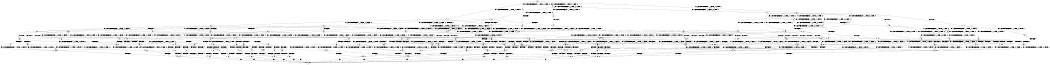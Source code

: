 digraph BCG {
size = "7, 10.5";
center = TRUE;
node [shape = circle];
0 [peripheries = 2];
0 -> 1 [label = "EX !0 !ATOMIC_EXCH_BRANCH (1, +1, TRUE, +0, 2, TRUE) !:0:"];
0 -> 2 [label = "EX !1 !ATOMIC_EXCH_BRANCH (1, +0, TRUE, +0, 1, TRUE) !:0:"];
0 -> 3 [label = "EX !2 !ATOMIC_EXCH_BRANCH (1, +0, FALSE, +0, 3, TRUE) !:0:"];
0 -> 4 [label = "EX !0 !ATOMIC_EXCH_BRANCH (1, +1, TRUE, +0, 2, TRUE) !:0:"];
1 -> 5 [label = "TERMINATE !0"];
2 -> 6 [label = "EX !0 !ATOMIC_EXCH_BRANCH (1, +1, TRUE, +0, 2, TRUE) !:0:"];
2 -> 7 [label = "EX !2 !ATOMIC_EXCH_BRANCH (1, +0, FALSE, +0, 3, TRUE) !:0:"];
2 -> 8 [label = "EX !0 !ATOMIC_EXCH_BRANCH (1, +1, TRUE, +0, 2, TRUE) !:0:"];
2 -> 2 [label = "EX !1 !ATOMIC_EXCH_BRANCH (1, +0, TRUE, +0, 1, TRUE) !:0:"];
3 -> 9 [label = "EX !0 !ATOMIC_EXCH_BRANCH (1, +1, TRUE, +0, 2, TRUE) !:0:"];
3 -> 10 [label = "TERMINATE !2"];
3 -> 11 [label = "EX !1 !ATOMIC_EXCH_BRANCH (1, +0, TRUE, +0, 1, TRUE) !:0:"];
3 -> 12 [label = "EX !0 !ATOMIC_EXCH_BRANCH (1, +1, TRUE, +0, 2, TRUE) !:0:"];
4 -> 5 [label = "TERMINATE !0"];
4 -> 13 [label = "TERMINATE !0"];
4 -> 14 [label = "EX !1 !ATOMIC_EXCH_BRANCH (1, +0, TRUE, +0, 1, FALSE) !:0:"];
4 -> 15 [label = "EX !2 !ATOMIC_EXCH_BRANCH (1, +0, FALSE, +0, 3, FALSE) !:0:"];
5 -> 16 [label = "EX !1 !ATOMIC_EXCH_BRANCH (1, +0, TRUE, +0, 1, FALSE) !:1:"];
6 -> 17 [label = "TERMINATE !0"];
7 -> 18 [label = "EX !0 !ATOMIC_EXCH_BRANCH (1, +1, TRUE, +0, 2, TRUE) !:0:"];
7 -> 19 [label = "TERMINATE !2"];
7 -> 20 [label = "EX !0 !ATOMIC_EXCH_BRANCH (1, +1, TRUE, +0, 2, TRUE) !:0:"];
7 -> 11 [label = "EX !1 !ATOMIC_EXCH_BRANCH (1, +0, TRUE, +0, 1, TRUE) !:0:"];
8 -> 17 [label = "TERMINATE !0"];
8 -> 21 [label = "TERMINATE !0"];
8 -> 22 [label = "EX !2 !ATOMIC_EXCH_BRANCH (1, +0, FALSE, +0, 3, FALSE) !:0:"];
8 -> 14 [label = "EX !1 !ATOMIC_EXCH_BRANCH (1, +0, TRUE, +0, 1, FALSE) !:0:"];
9 -> 23 [label = "TERMINATE !0"];
10 -> 24 [label = "EX !0 !ATOMIC_EXCH_BRANCH (1, +1, TRUE, +0, 2, TRUE) !:0:"];
10 -> 25 [label = "EX !1 !ATOMIC_EXCH_BRANCH (1, +0, TRUE, +0, 1, TRUE) !:0:"];
10 -> 26 [label = "EX !0 !ATOMIC_EXCH_BRANCH (1, +1, TRUE, +0, 2, TRUE) !:0:"];
11 -> 18 [label = "EX !0 !ATOMIC_EXCH_BRANCH (1, +1, TRUE, +0, 2, TRUE) !:0:"];
11 -> 19 [label = "TERMINATE !2"];
11 -> 20 [label = "EX !0 !ATOMIC_EXCH_BRANCH (1, +1, TRUE, +0, 2, TRUE) !:0:"];
11 -> 11 [label = "EX !1 !ATOMIC_EXCH_BRANCH (1, +0, TRUE, +0, 1, TRUE) !:0:"];
12 -> 23 [label = "TERMINATE !0"];
12 -> 27 [label = "TERMINATE !2"];
12 -> 28 [label = "TERMINATE !0"];
12 -> 29 [label = "EX !1 !ATOMIC_EXCH_BRANCH (1, +0, TRUE, +0, 1, FALSE) !:0:"];
13 -> 16 [label = "EX !1 !ATOMIC_EXCH_BRANCH (1, +0, TRUE, +0, 1, FALSE) !:1:"];
13 -> 30 [label = "EX !2 !ATOMIC_EXCH_BRANCH (1, +0, FALSE, +0, 3, FALSE) !:1:"];
13 -> 31 [label = "EX !1 !ATOMIC_EXCH_BRANCH (1, +0, TRUE, +0, 1, FALSE) !:1:"];
14 -> 32 [label = "TERMINATE !0"];
14 -> 33 [label = "TERMINATE !1"];
14 -> 34 [label = "TERMINATE !0"];
14 -> 35 [label = "EX !2 !ATOMIC_EXCH_BRANCH (1, +0, FALSE, +0, 3, TRUE) !:0:"];
15 -> 36 [label = "TERMINATE !0"];
15 -> 37 [label = "TERMINATE !0"];
15 -> 38 [label = "EX !1 !ATOMIC_EXCH_BRANCH (1, +0, TRUE, +0, 1, FALSE) !:0:"];
15 -> 39 [label = "EX !2 !ATOMIC_EXCH_BRANCH (1, +1, TRUE, +0, 3, FALSE) !:0:"];
16 -> 40 [label = "TERMINATE !1"];
17 -> 16 [label = "EX !1 !ATOMIC_EXCH_BRANCH (1, +0, TRUE, +0, 1, FALSE) !:1:"];
18 -> 41 [label = "TERMINATE !0"];
19 -> 42 [label = "EX !0 !ATOMIC_EXCH_BRANCH (1, +1, TRUE, +0, 2, TRUE) !:0:"];
19 -> 43 [label = "EX !0 !ATOMIC_EXCH_BRANCH (1, +1, TRUE, +0, 2, TRUE) !:0:"];
19 -> 25 [label = "EX !1 !ATOMIC_EXCH_BRANCH (1, +0, TRUE, +0, 1, TRUE) !:0:"];
20 -> 41 [label = "TERMINATE !0"];
20 -> 44 [label = "TERMINATE !2"];
20 -> 45 [label = "TERMINATE !0"];
20 -> 29 [label = "EX !1 !ATOMIC_EXCH_BRANCH (1, +0, TRUE, +0, 1, FALSE) !:0:"];
21 -> 16 [label = "EX !1 !ATOMIC_EXCH_BRANCH (1, +0, TRUE, +0, 1, FALSE) !:1:"];
21 -> 46 [label = "EX !2 !ATOMIC_EXCH_BRANCH (1, +0, FALSE, +0, 3, FALSE) !:1:"];
21 -> 31 [label = "EX !1 !ATOMIC_EXCH_BRANCH (1, +0, TRUE, +0, 1, FALSE) !:1:"];
22 -> 47 [label = "TERMINATE !0"];
22 -> 48 [label = "TERMINATE !0"];
22 -> 49 [label = "EX !2 !ATOMIC_EXCH_BRANCH (1, +1, TRUE, +0, 3, FALSE) !:0:"];
22 -> 38 [label = "EX !1 !ATOMIC_EXCH_BRANCH (1, +0, TRUE, +0, 1, FALSE) !:0:"];
23 -> 50 [label = "EX !1 !ATOMIC_EXCH_BRANCH (1, +0, TRUE, +0, 1, FALSE) !:1:"];
24 -> 51 [label = "TERMINATE !0"];
25 -> 42 [label = "EX !0 !ATOMIC_EXCH_BRANCH (1, +1, TRUE, +0, 2, TRUE) !:0:"];
25 -> 43 [label = "EX !0 !ATOMIC_EXCH_BRANCH (1, +1, TRUE, +0, 2, TRUE) !:0:"];
25 -> 25 [label = "EX !1 !ATOMIC_EXCH_BRANCH (1, +0, TRUE, +0, 1, TRUE) !:0:"];
26 -> 51 [label = "TERMINATE !0"];
26 -> 52 [label = "TERMINATE !0"];
26 -> 53 [label = "EX !1 !ATOMIC_EXCH_BRANCH (1, +0, TRUE, +0, 1, FALSE) !:0:"];
27 -> 51 [label = "TERMINATE !0"];
27 -> 52 [label = "TERMINATE !0"];
27 -> 53 [label = "EX !1 !ATOMIC_EXCH_BRANCH (1, +0, TRUE, +0, 1, FALSE) !:0:"];
28 -> 50 [label = "EX !1 !ATOMIC_EXCH_BRANCH (1, +0, TRUE, +0, 1, FALSE) !:1:"];
28 -> 54 [label = "TERMINATE !2"];
28 -> 55 [label = "EX !1 !ATOMIC_EXCH_BRANCH (1, +0, TRUE, +0, 1, FALSE) !:1:"];
29 -> 56 [label = "TERMINATE !0"];
29 -> 57 [label = "TERMINATE !1"];
29 -> 58 [label = "TERMINATE !2"];
29 -> 59 [label = "TERMINATE !0"];
30 -> 60 [label = "EX !1 !ATOMIC_EXCH_BRANCH (1, +0, TRUE, +0, 1, FALSE) !:1:"];
30 -> 61 [label = "EX !1 !ATOMIC_EXCH_BRANCH (1, +0, TRUE, +0, 1, FALSE) !:1:"];
30 -> 62 [label = "EX !2 !ATOMIC_EXCH_BRANCH (1, +1, TRUE, +0, 3, FALSE) !:1:"];
31 -> 40 [label = "TERMINATE !1"];
31 -> 63 [label = "TERMINATE !1"];
31 -> 64 [label = "EX !2 !ATOMIC_EXCH_BRANCH (1, +0, FALSE, +0, 3, TRUE) !:1:"];
32 -> 40 [label = "TERMINATE !1"];
33 -> 65 [label = "TERMINATE !0"];
33 -> 66 [label = "TERMINATE !0"];
33 -> 67 [label = "EX !2 !ATOMIC_EXCH_BRANCH (1, +0, FALSE, +0, 3, TRUE) !:0:"];
34 -> 40 [label = "TERMINATE !1"];
34 -> 63 [label = "TERMINATE !1"];
34 -> 64 [label = "EX !2 !ATOMIC_EXCH_BRANCH (1, +0, FALSE, +0, 3, TRUE) !:1:"];
35 -> 56 [label = "TERMINATE !0"];
35 -> 57 [label = "TERMINATE !1"];
35 -> 58 [label = "TERMINATE !2"];
35 -> 59 [label = "TERMINATE !0"];
36 -> 60 [label = "EX !1 !ATOMIC_EXCH_BRANCH (1, +0, TRUE, +0, 1, FALSE) !:1:"];
37 -> 60 [label = "EX !1 !ATOMIC_EXCH_BRANCH (1, +0, TRUE, +0, 1, FALSE) !:1:"];
37 -> 61 [label = "EX !1 !ATOMIC_EXCH_BRANCH (1, +0, TRUE, +0, 1, FALSE) !:1:"];
37 -> 62 [label = "EX !2 !ATOMIC_EXCH_BRANCH (1, +1, TRUE, +0, 3, FALSE) !:1:"];
38 -> 68 [label = "TERMINATE !0"];
38 -> 69 [label = "TERMINATE !1"];
38 -> 70 [label = "TERMINATE !0"];
38 -> 71 [label = "EX !2 !ATOMIC_EXCH_BRANCH (1, +1, TRUE, +0, 3, TRUE) !:0:"];
39 -> 23 [label = "TERMINATE !0"];
39 -> 27 [label = "TERMINATE !2"];
39 -> 28 [label = "TERMINATE !0"];
39 -> 29 [label = "EX !1 !ATOMIC_EXCH_BRANCH (1, +0, TRUE, +0, 1, FALSE) !:0:"];
40 -> 72 [label = "EX !2 !ATOMIC_EXCH_BRANCH (1, +0, FALSE, +0, 3, TRUE) !:2:"];
41 -> 50 [label = "EX !1 !ATOMIC_EXCH_BRANCH (1, +0, TRUE, +0, 1, FALSE) !:1:"];
42 -> 73 [label = "TERMINATE !0"];
43 -> 73 [label = "TERMINATE !0"];
43 -> 74 [label = "TERMINATE !0"];
43 -> 53 [label = "EX !1 !ATOMIC_EXCH_BRANCH (1, +0, TRUE, +0, 1, FALSE) !:0:"];
44 -> 73 [label = "TERMINATE !0"];
44 -> 74 [label = "TERMINATE !0"];
44 -> 53 [label = "EX !1 !ATOMIC_EXCH_BRANCH (1, +0, TRUE, +0, 1, FALSE) !:0:"];
45 -> 50 [label = "EX !1 !ATOMIC_EXCH_BRANCH (1, +0, TRUE, +0, 1, FALSE) !:1:"];
45 -> 75 [label = "TERMINATE !2"];
45 -> 55 [label = "EX !1 !ATOMIC_EXCH_BRANCH (1, +0, TRUE, +0, 1, FALSE) !:1:"];
46 -> 60 [label = "EX !1 !ATOMIC_EXCH_BRANCH (1, +0, TRUE, +0, 1, FALSE) !:1:"];
46 -> 76 [label = "EX !2 !ATOMIC_EXCH_BRANCH (1, +1, TRUE, +0, 3, FALSE) !:1:"];
46 -> 61 [label = "EX !1 !ATOMIC_EXCH_BRANCH (1, +0, TRUE, +0, 1, FALSE) !:1:"];
47 -> 60 [label = "EX !1 !ATOMIC_EXCH_BRANCH (1, +0, TRUE, +0, 1, FALSE) !:1:"];
48 -> 60 [label = "EX !1 !ATOMIC_EXCH_BRANCH (1, +0, TRUE, +0, 1, FALSE) !:1:"];
48 -> 76 [label = "EX !2 !ATOMIC_EXCH_BRANCH (1, +1, TRUE, +0, 3, FALSE) !:1:"];
48 -> 61 [label = "EX !1 !ATOMIC_EXCH_BRANCH (1, +0, TRUE, +0, 1, FALSE) !:1:"];
49 -> 41 [label = "TERMINATE !0"];
49 -> 44 [label = "TERMINATE !2"];
49 -> 45 [label = "TERMINATE !0"];
49 -> 29 [label = "EX !1 !ATOMIC_EXCH_BRANCH (1, +0, TRUE, +0, 1, FALSE) !:0:"];
50 -> 77 [label = "TERMINATE !2"];
51 -> 78 [label = "EX !1 !ATOMIC_EXCH_BRANCH (1, +0, TRUE, +0, 1, FALSE) !:1:"];
52 -> 78 [label = "EX !1 !ATOMIC_EXCH_BRANCH (1, +0, TRUE, +0, 1, FALSE) !:1:"];
52 -> 79 [label = "EX !1 !ATOMIC_EXCH_BRANCH (1, +0, TRUE, +0, 1, FALSE) !:1:"];
53 -> 80 [label = "TERMINATE !0"];
53 -> 81 [label = "TERMINATE !1"];
53 -> 82 [label = "TERMINATE !0"];
54 -> 78 [label = "EX !1 !ATOMIC_EXCH_BRANCH (1, +0, TRUE, +0, 1, FALSE) !:1:"];
54 -> 79 [label = "EX !1 !ATOMIC_EXCH_BRANCH (1, +0, TRUE, +0, 1, FALSE) !:1:"];
55 -> 77 [label = "TERMINATE !2"];
55 -> 83 [label = "TERMINATE !1"];
55 -> 84 [label = "TERMINATE !2"];
56 -> 77 [label = "TERMINATE !2"];
57 -> 85 [label = "TERMINATE !0"];
57 -> 86 [label = "TERMINATE !2"];
57 -> 87 [label = "TERMINATE !0"];
58 -> 80 [label = "TERMINATE !0"];
58 -> 81 [label = "TERMINATE !1"];
58 -> 82 [label = "TERMINATE !0"];
59 -> 77 [label = "TERMINATE !2"];
59 -> 83 [label = "TERMINATE !1"];
59 -> 84 [label = "TERMINATE !2"];
60 -> 88 [label = "TERMINATE !1"];
61 -> 88 [label = "TERMINATE !1"];
61 -> 89 [label = "TERMINATE !1"];
61 -> 90 [label = "EX !2 !ATOMIC_EXCH_BRANCH (1, +1, TRUE, +0, 3, TRUE) !:1:"];
62 -> 50 [label = "EX !1 !ATOMIC_EXCH_BRANCH (1, +0, TRUE, +0, 1, FALSE) !:1:"];
62 -> 54 [label = "TERMINATE !2"];
62 -> 55 [label = "EX !1 !ATOMIC_EXCH_BRANCH (1, +0, TRUE, +0, 1, FALSE) !:1:"];
63 -> 72 [label = "EX !2 !ATOMIC_EXCH_BRANCH (1, +0, FALSE, +0, 3, TRUE) !:2:"];
63 -> 91 [label = "EX !2 !ATOMIC_EXCH_BRANCH (1, +0, FALSE, +0, 3, TRUE) !:2:"];
64 -> 77 [label = "TERMINATE !2"];
64 -> 83 [label = "TERMINATE !1"];
64 -> 84 [label = "TERMINATE !2"];
65 -> 72 [label = "EX !2 !ATOMIC_EXCH_BRANCH (1, +0, FALSE, +0, 3, TRUE) !:2:"];
66 -> 72 [label = "EX !2 !ATOMIC_EXCH_BRANCH (1, +0, FALSE, +0, 3, TRUE) !:2:"];
66 -> 91 [label = "EX !2 !ATOMIC_EXCH_BRANCH (1, +0, FALSE, +0, 3, TRUE) !:2:"];
67 -> 85 [label = "TERMINATE !0"];
67 -> 86 [label = "TERMINATE !2"];
67 -> 87 [label = "TERMINATE !0"];
68 -> 88 [label = "TERMINATE !1"];
69 -> 92 [label = "TERMINATE !0"];
69 -> 93 [label = "TERMINATE !0"];
69 -> 94 [label = "EX !2 !ATOMIC_EXCH_BRANCH (1, +1, TRUE, +0, 3, TRUE) !:0:"];
70 -> 88 [label = "TERMINATE !1"];
70 -> 89 [label = "TERMINATE !1"];
70 -> 90 [label = "EX !2 !ATOMIC_EXCH_BRANCH (1, +1, TRUE, +0, 3, TRUE) !:1:"];
71 -> 95 [label = "TERMINATE !0"];
71 -> 96 [label = "TERMINATE !1"];
71 -> 97 [label = "TERMINATE !2"];
71 -> 98 [label = "TERMINATE !0"];
72 -> 99 [label = "TERMINATE !2"];
73 -> 78 [label = "EX !1 !ATOMIC_EXCH_BRANCH (1, +0, TRUE, +0, 1, FALSE) !:1:"];
74 -> 78 [label = "EX !1 !ATOMIC_EXCH_BRANCH (1, +0, TRUE, +0, 1, FALSE) !:1:"];
74 -> 79 [label = "EX !1 !ATOMIC_EXCH_BRANCH (1, +0, TRUE, +0, 1, FALSE) !:1:"];
75 -> 78 [label = "EX !1 !ATOMIC_EXCH_BRANCH (1, +0, TRUE, +0, 1, FALSE) !:1:"];
75 -> 79 [label = "EX !1 !ATOMIC_EXCH_BRANCH (1, +0, TRUE, +0, 1, FALSE) !:1:"];
76 -> 50 [label = "EX !1 !ATOMIC_EXCH_BRANCH (1, +0, TRUE, +0, 1, FALSE) !:1:"];
76 -> 75 [label = "TERMINATE !2"];
76 -> 55 [label = "EX !1 !ATOMIC_EXCH_BRANCH (1, +0, TRUE, +0, 1, FALSE) !:1:"];
77 -> 100 [label = "TERMINATE !1"];
78 -> 100 [label = "TERMINATE !1"];
79 -> 100 [label = "TERMINATE !1"];
79 -> 101 [label = "TERMINATE !1"];
80 -> 100 [label = "TERMINATE !1"];
81 -> 102 [label = "TERMINATE !0"];
81 -> 103 [label = "TERMINATE !0"];
82 -> 100 [label = "TERMINATE !1"];
82 -> 101 [label = "TERMINATE !1"];
83 -> 99 [label = "TERMINATE !2"];
83 -> 104 [label = "TERMINATE !2"];
84 -> 100 [label = "TERMINATE !1"];
84 -> 101 [label = "TERMINATE !1"];
85 -> 99 [label = "TERMINATE !2"];
86 -> 102 [label = "TERMINATE !0"];
86 -> 103 [label = "TERMINATE !0"];
87 -> 99 [label = "TERMINATE !2"];
87 -> 104 [label = "TERMINATE !2"];
88 -> 105 [label = "EX !2 !ATOMIC_EXCH_BRANCH (1, +1, TRUE, +0, 3, TRUE) !:2:"];
89 -> 105 [label = "EX !2 !ATOMIC_EXCH_BRANCH (1, +1, TRUE, +0, 3, TRUE) !:2:"];
89 -> 106 [label = "EX !2 !ATOMIC_EXCH_BRANCH (1, +1, TRUE, +0, 3, TRUE) !:2:"];
90 -> 107 [label = "TERMINATE !2"];
90 -> 108 [label = "TERMINATE !1"];
90 -> 109 [label = "TERMINATE !2"];
91 -> 99 [label = "TERMINATE !2"];
91 -> 104 [label = "TERMINATE !2"];
92 -> 105 [label = "EX !2 !ATOMIC_EXCH_BRANCH (1, +1, TRUE, +0, 3, TRUE) !:2:"];
93 -> 105 [label = "EX !2 !ATOMIC_EXCH_BRANCH (1, +1, TRUE, +0, 3, TRUE) !:2:"];
93 -> 106 [label = "EX !2 !ATOMIC_EXCH_BRANCH (1, +1, TRUE, +0, 3, TRUE) !:2:"];
94 -> 110 [label = "TERMINATE !0"];
94 -> 111 [label = "TERMINATE !2"];
94 -> 112 [label = "TERMINATE !0"];
95 -> 107 [label = "TERMINATE !2"];
96 -> 110 [label = "TERMINATE !0"];
96 -> 111 [label = "TERMINATE !2"];
96 -> 112 [label = "TERMINATE !0"];
97 -> 113 [label = "TERMINATE !0"];
97 -> 114 [label = "TERMINATE !1"];
97 -> 115 [label = "TERMINATE !0"];
98 -> 107 [label = "TERMINATE !2"];
98 -> 108 [label = "TERMINATE !1"];
98 -> 109 [label = "TERMINATE !2"];
99 -> 116 [label = "exit"];
100 -> 116 [label = "exit"];
101 -> 116 [label = "exit"];
102 -> 116 [label = "exit"];
103 -> 116 [label = "exit"];
104 -> 116 [label = "exit"];
105 -> 117 [label = "TERMINATE !2"];
106 -> 117 [label = "TERMINATE !2"];
106 -> 118 [label = "TERMINATE !2"];
107 -> 119 [label = "TERMINATE !1"];
108 -> 117 [label = "TERMINATE !2"];
108 -> 118 [label = "TERMINATE !2"];
109 -> 119 [label = "TERMINATE !1"];
109 -> 120 [label = "TERMINATE !1"];
110 -> 117 [label = "TERMINATE !2"];
111 -> 121 [label = "TERMINATE !0"];
111 -> 122 [label = "TERMINATE !0"];
112 -> 117 [label = "TERMINATE !2"];
112 -> 118 [label = "TERMINATE !2"];
113 -> 119 [label = "TERMINATE !1"];
114 -> 121 [label = "TERMINATE !0"];
114 -> 122 [label = "TERMINATE !0"];
115 -> 119 [label = "TERMINATE !1"];
115 -> 120 [label = "TERMINATE !1"];
117 -> 116 [label = "exit"];
118 -> 116 [label = "exit"];
119 -> 116 [label = "exit"];
120 -> 116 [label = "exit"];
121 -> 116 [label = "exit"];
122 -> 116 [label = "exit"];
}
